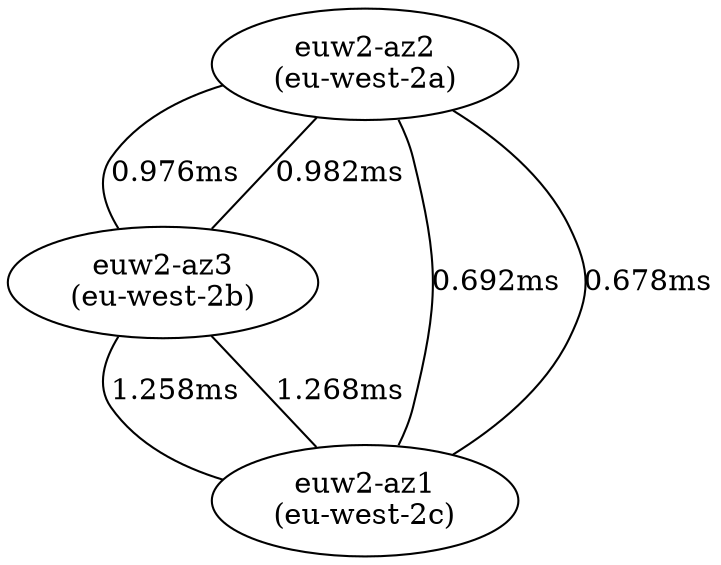 graph "Inter-AZ Latency" {
	overlap=scale
	splines=true
	"euw2-az2\n(eu-west-2a)"
	"euw2-az2\n(eu-west-2a)" -- "euw2-az3\n(eu-west-2b)" [label="0.976ms" len=9.52576]
	"euw2-az2\n(eu-west-2a)" -- "euw2-az1\n(eu-west-2c)" [label="0.692ms" len=4.788639999999999]
	"euw2-az3\n(eu-west-2b)"
	"euw2-az3\n(eu-west-2b)" -- "euw2-az2\n(eu-west-2a)" [label="0.982ms" len=9.643239999999999]
	"euw2-az3\n(eu-west-2b)" -- "euw2-az1\n(eu-west-2c)" [label="1.258ms" len=15.82564]
	"euw2-az1\n(eu-west-2c)"
	"euw2-az1\n(eu-west-2c)" -- "euw2-az2\n(eu-west-2a)" [label="0.678ms" len=4.59684]
	"euw2-az1\n(eu-west-2c)" -- "euw2-az3\n(eu-west-2b)" [label="1.268ms" len=16.07824]
}
